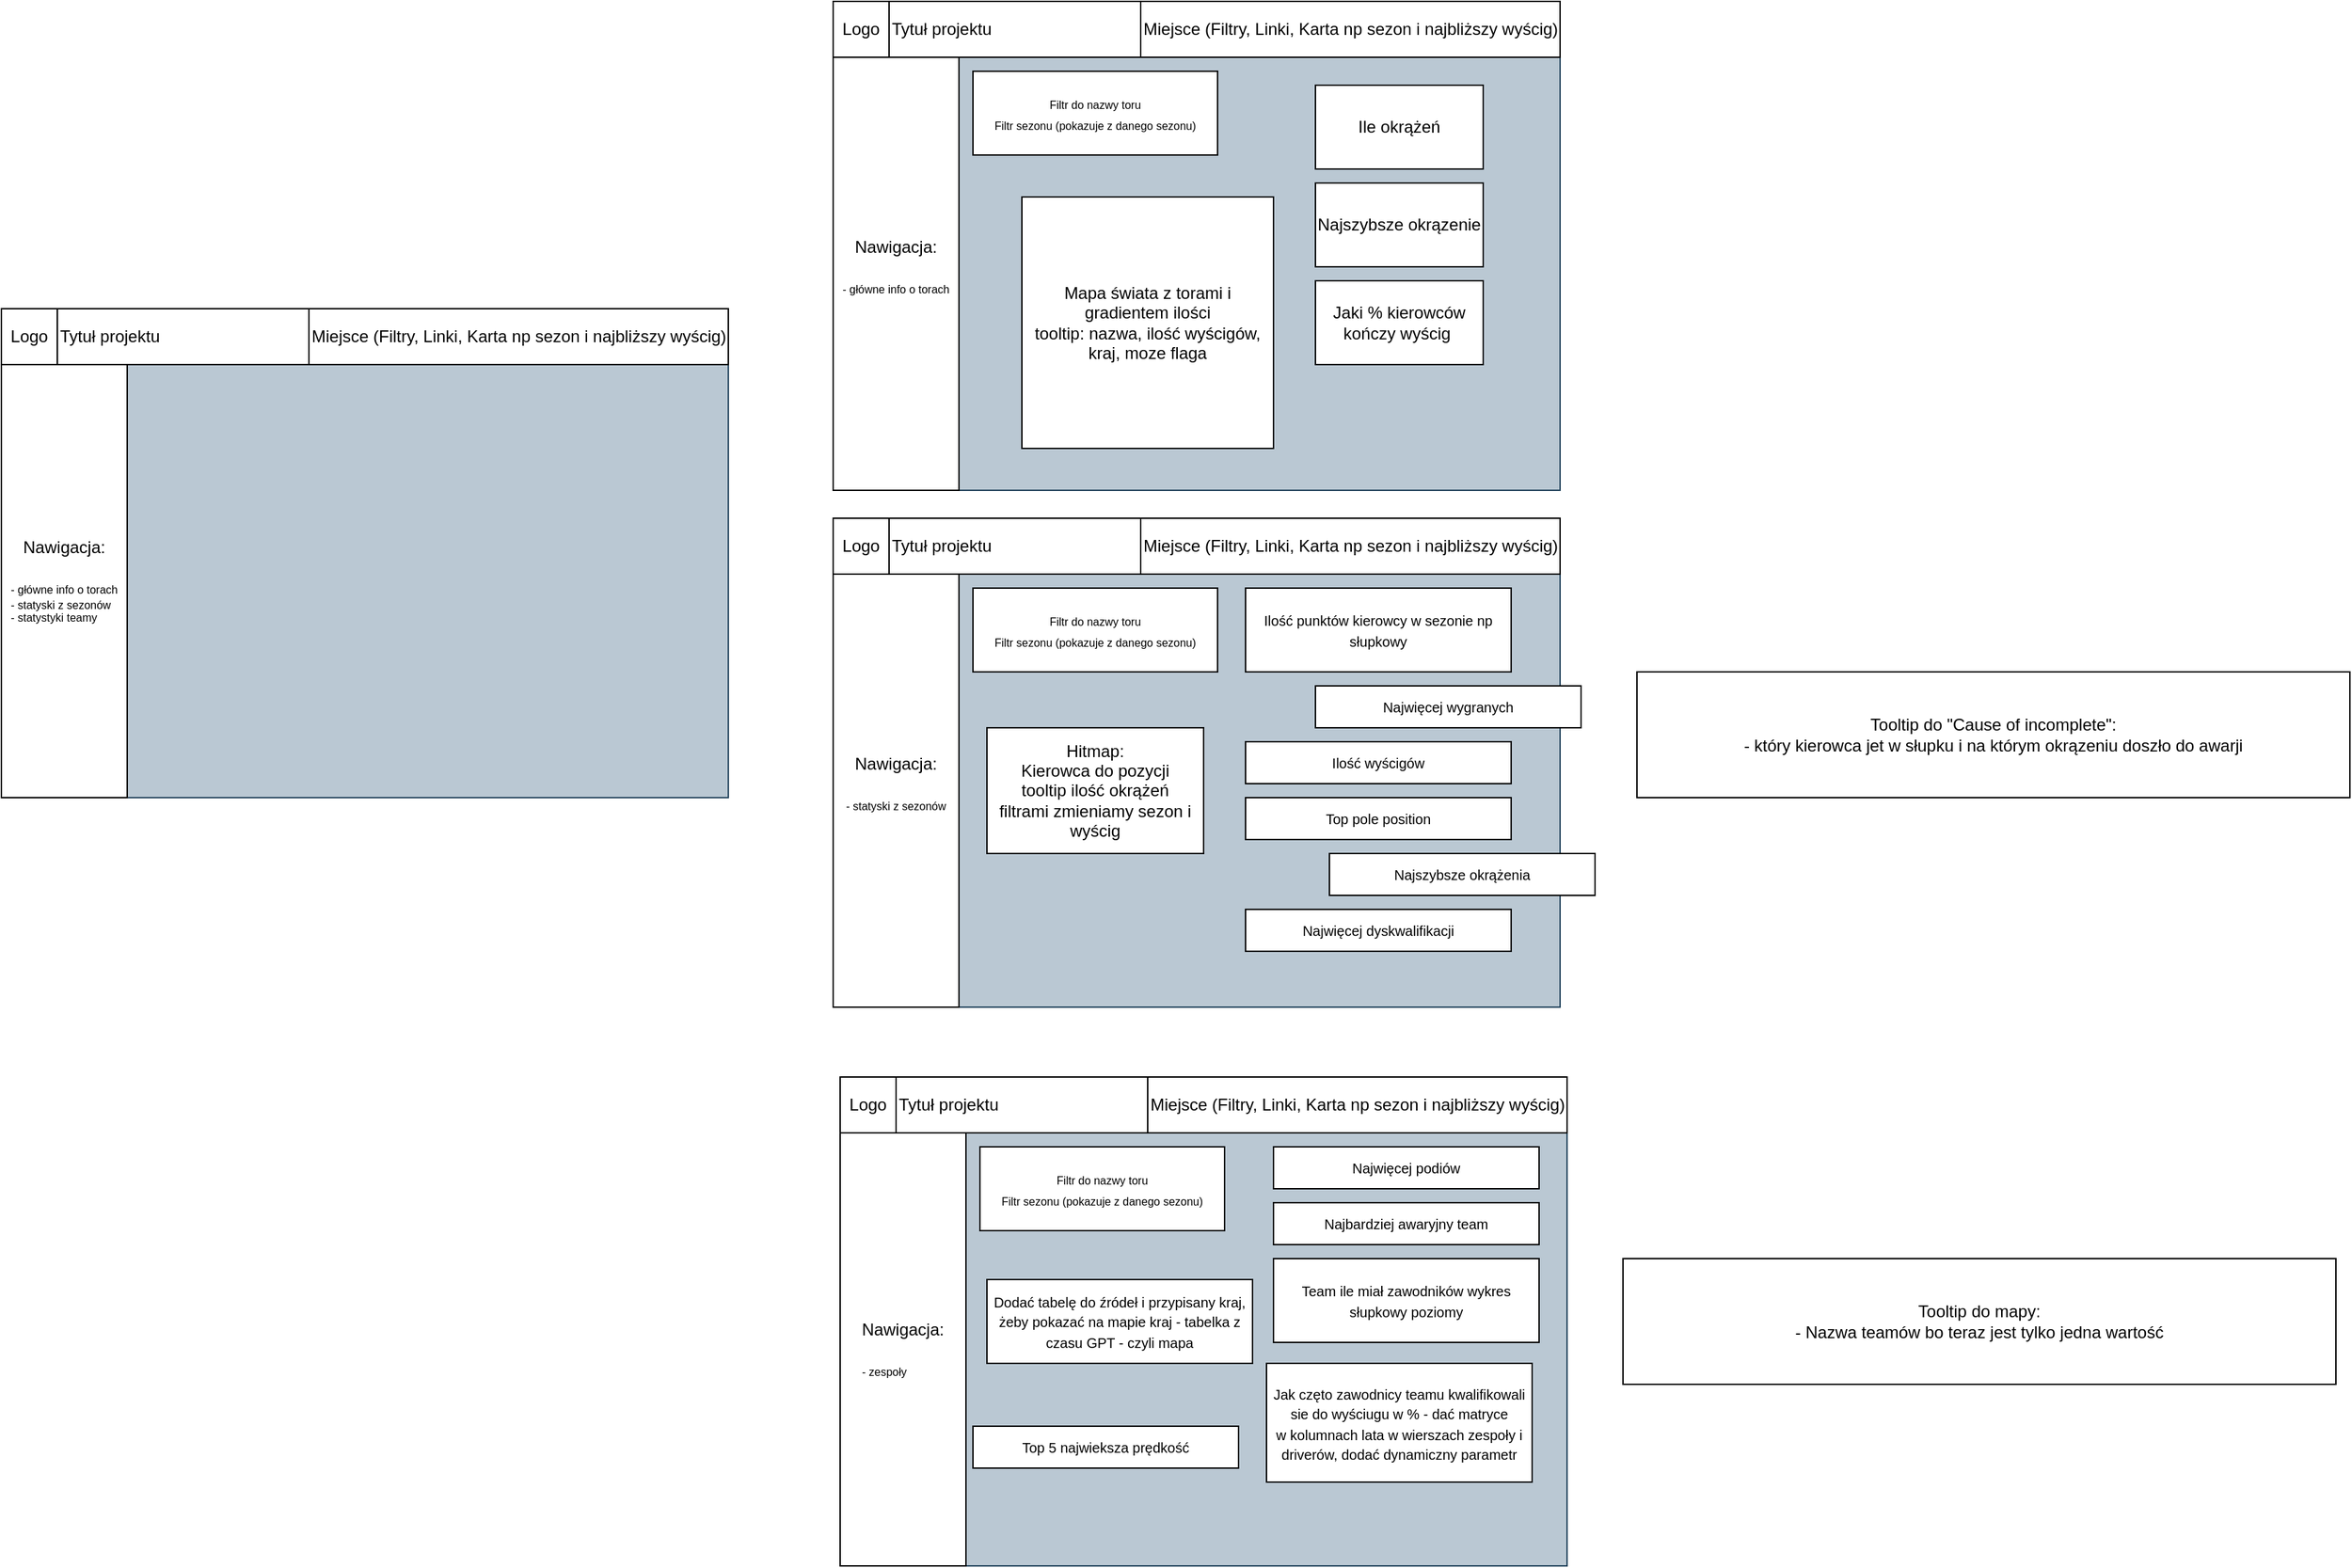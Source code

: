 <mxfile version="21.2.8" type="device">
  <diagram name="Page-1" id="Jlen2AejlkNZrziuebYp">
    <mxGraphModel dx="954" dy="1862" grid="1" gridSize="10" guides="1" tooltips="1" connect="1" arrows="1" fold="1" page="1" pageScale="1" pageWidth="850" pageHeight="1100" math="0" shadow="0">
      <root>
        <mxCell id="0" />
        <mxCell id="1" parent="0" />
        <mxCell id="a0i9qQwFWnWkkheEn6QK-2" value="" style="rounded=0;whiteSpace=wrap;html=1;fillColor=#bac8d3;strokeColor=#23445d;" parent="1" vertex="1">
          <mxGeometry x="160" y="150" width="520" height="350" as="geometry" />
        </mxCell>
        <mxCell id="a0i9qQwFWnWkkheEn6QK-3" value="Tytuł projektu" style="rounded=0;whiteSpace=wrap;html=1;align=left;" parent="1" vertex="1">
          <mxGeometry x="200" y="150" width="180" height="40" as="geometry" />
        </mxCell>
        <mxCell id="a0i9qQwFWnWkkheEn6QK-4" value="Logo" style="rounded=0;whiteSpace=wrap;html=1;" parent="1" vertex="1">
          <mxGeometry x="160" y="150" width="40" height="40" as="geometry" />
        </mxCell>
        <mxCell id="a0i9qQwFWnWkkheEn6QK-5" value="Miejsce (Filtry, Linki, Karta np sezon i najbliższy wyścig)" style="rounded=0;whiteSpace=wrap;html=1;align=left;" parent="1" vertex="1">
          <mxGeometry x="380" y="150" width="300" height="40" as="geometry" />
        </mxCell>
        <mxCell id="a0i9qQwFWnWkkheEn6QK-6" value="Nawigacja:&lt;br&gt;&lt;br&gt;&lt;div style=&quot;text-align: left;&quot;&gt;&lt;span style=&quot;font-size: 8px; background-color: initial;&quot;&gt;- główne info o torach&lt;/span&gt;&lt;/div&gt;&lt;font style=&quot;font-size: 8px;&quot;&gt;&lt;div style=&quot;text-align: left;&quot;&gt;&lt;span style=&quot;background-color: initial;&quot;&gt;- statyski z sezonów&lt;/span&gt;&lt;/div&gt;&lt;div style=&quot;text-align: left;&quot;&gt;&lt;span style=&quot;background-color: initial;&quot;&gt;- statystyki teamy&amp;nbsp;&lt;/span&gt;&lt;/div&gt;&lt;/font&gt;" style="rounded=0;whiteSpace=wrap;html=1;" parent="1" vertex="1">
          <mxGeometry x="160" y="190" width="90" height="310" as="geometry" />
        </mxCell>
        <mxCell id="a0i9qQwFWnWkkheEn6QK-7" value="" style="rounded=0;whiteSpace=wrap;html=1;fillColor=#bac8d3;strokeColor=#23445d;" parent="1" vertex="1">
          <mxGeometry x="755" y="-70" width="520" height="350" as="geometry" />
        </mxCell>
        <mxCell id="a0i9qQwFWnWkkheEn6QK-8" value="Tytuł projektu" style="rounded=0;whiteSpace=wrap;html=1;align=left;" parent="1" vertex="1">
          <mxGeometry x="795" y="-70" width="180" height="40" as="geometry" />
        </mxCell>
        <mxCell id="a0i9qQwFWnWkkheEn6QK-9" value="Logo" style="rounded=0;whiteSpace=wrap;html=1;" parent="1" vertex="1">
          <mxGeometry x="755" y="-70" width="40" height="40" as="geometry" />
        </mxCell>
        <mxCell id="a0i9qQwFWnWkkheEn6QK-10" value="Miejsce (Filtry, Linki, Karta np sezon i najbliższy wyścig)" style="rounded=0;whiteSpace=wrap;html=1;align=left;" parent="1" vertex="1">
          <mxGeometry x="975" y="-70" width="300" height="40" as="geometry" />
        </mxCell>
        <mxCell id="a0i9qQwFWnWkkheEn6QK-11" value="Nawigacja:&lt;br&gt;&lt;br&gt;&lt;div style=&quot;text-align: left;&quot;&gt;&lt;span style=&quot;font-size: 8px; background-color: initial;&quot;&gt;- główne info o torach&lt;/span&gt;&lt;/div&gt;&lt;font style=&quot;font-size: 8px;&quot;&gt;&lt;div style=&quot;text-align: left;&quot;&gt;&lt;br&gt;&lt;/div&gt;&lt;/font&gt;" style="rounded=0;whiteSpace=wrap;html=1;" parent="1" vertex="1">
          <mxGeometry x="755" y="-30" width="90" height="310" as="geometry" />
        </mxCell>
        <mxCell id="a0i9qQwFWnWkkheEn6QK-12" value="Mapa świata z torami i gradientem ilości&lt;br&gt;tooltip: nazwa, ilość wyścigów, kraj, moze flaga" style="whiteSpace=wrap;html=1;aspect=fixed;" parent="1" vertex="1">
          <mxGeometry x="890" y="70" width="180" height="180" as="geometry" />
        </mxCell>
        <mxCell id="a0i9qQwFWnWkkheEn6QK-14" value="Ile okrążeń" style="rounded=0;whiteSpace=wrap;html=1;" parent="1" vertex="1">
          <mxGeometry x="1100" y="-10" width="120" height="60" as="geometry" />
        </mxCell>
        <mxCell id="a0i9qQwFWnWkkheEn6QK-15" value="Najszybsze okrązenie" style="rounded=0;whiteSpace=wrap;html=1;" parent="1" vertex="1">
          <mxGeometry x="1100" y="60" width="120" height="60" as="geometry" />
        </mxCell>
        <mxCell id="a0i9qQwFWnWkkheEn6QK-16" value="Jaki % kierowców kończy wyścig&amp;nbsp;" style="rounded=0;whiteSpace=wrap;html=1;" parent="1" vertex="1">
          <mxGeometry x="1100" y="130" width="120" height="60" as="geometry" />
        </mxCell>
        <mxCell id="a0i9qQwFWnWkkheEn6QK-17" value="&lt;font style=&quot;font-size: 8px;&quot;&gt;Filtr do nazwy toru&lt;br&gt;Filtr sezonu (pokazuje z danego sezonu)&lt;/font&gt;" style="rounded=0;whiteSpace=wrap;html=1;" parent="1" vertex="1">
          <mxGeometry x="855" y="-20" width="175" height="60" as="geometry" />
        </mxCell>
        <mxCell id="a0i9qQwFWnWkkheEn6QK-19" value="" style="rounded=0;whiteSpace=wrap;html=1;fillColor=#bac8d3;strokeColor=#23445d;" parent="1" vertex="1">
          <mxGeometry x="755" y="300" width="520" height="350" as="geometry" />
        </mxCell>
        <mxCell id="a0i9qQwFWnWkkheEn6QK-20" value="Tytuł projektu" style="rounded=0;whiteSpace=wrap;html=1;align=left;" parent="1" vertex="1">
          <mxGeometry x="795" y="300" width="180" height="40" as="geometry" />
        </mxCell>
        <mxCell id="a0i9qQwFWnWkkheEn6QK-21" value="Logo" style="rounded=0;whiteSpace=wrap;html=1;" parent="1" vertex="1">
          <mxGeometry x="755" y="300" width="40" height="40" as="geometry" />
        </mxCell>
        <mxCell id="a0i9qQwFWnWkkheEn6QK-22" value="Miejsce (Filtry, Linki, Karta np sezon i najbliższy wyścig)" style="rounded=0;whiteSpace=wrap;html=1;align=left;" parent="1" vertex="1">
          <mxGeometry x="975" y="300" width="300" height="40" as="geometry" />
        </mxCell>
        <mxCell id="a0i9qQwFWnWkkheEn6QK-23" value="Nawigacja:&lt;br&gt;&lt;br&gt;&lt;div style=&quot;text-align: left;&quot;&gt;&lt;span style=&quot;background-color: initial; font-size: 8px;&quot;&gt;- statyski z sezonów&lt;/span&gt;&lt;br&gt;&lt;/div&gt;&lt;font style=&quot;font-size: 8px;&quot;&gt;&lt;div style=&quot;text-align: left;&quot;&gt;&lt;span style=&quot;background-color: initial;&quot;&gt;&amp;nbsp;&lt;/span&gt;&lt;/div&gt;&lt;/font&gt;" style="rounded=0;whiteSpace=wrap;html=1;" parent="1" vertex="1">
          <mxGeometry x="755" y="340" width="90" height="310" as="geometry" />
        </mxCell>
        <mxCell id="a0i9qQwFWnWkkheEn6QK-24" value="&lt;font style=&quot;font-size: 8px;&quot;&gt;Filtr do nazwy toru&lt;br&gt;Filtr sezonu (pokazuje z danego sezonu)&lt;/font&gt;" style="rounded=0;whiteSpace=wrap;html=1;" parent="1" vertex="1">
          <mxGeometry x="855" y="350" width="175" height="60" as="geometry" />
        </mxCell>
        <mxCell id="a0i9qQwFWnWkkheEn6QK-25" value="Hitmap:&lt;br&gt;Kierowca do pozycji&lt;br&gt;tooltip ilość okrążeń&lt;br&gt;filtrami zmieniamy sezon i wyścig" style="rounded=0;whiteSpace=wrap;html=1;" parent="1" vertex="1">
          <mxGeometry x="865" y="450" width="155" height="90" as="geometry" />
        </mxCell>
        <mxCell id="a0i9qQwFWnWkkheEn6QK-26" value="&lt;font style=&quot;font-size: 10px;&quot;&gt;Ilość punktów kierowcy w sezonie np słupkowy&lt;/font&gt;" style="rounded=0;whiteSpace=wrap;html=1;" parent="1" vertex="1">
          <mxGeometry x="1050" y="350" width="190" height="60" as="geometry" />
        </mxCell>
        <mxCell id="a0i9qQwFWnWkkheEn6QK-27" value="&lt;font style=&quot;font-size: 10px;&quot;&gt;Najwięcej wygranych&lt;/font&gt;" style="rounded=0;whiteSpace=wrap;html=1;" parent="1" vertex="1">
          <mxGeometry x="1100" y="420" width="190" height="30" as="geometry" />
        </mxCell>
        <mxCell id="a0i9qQwFWnWkkheEn6QK-28" value="&lt;font style=&quot;font-size: 10px;&quot;&gt;Ilość wyścigów&lt;/font&gt;" style="rounded=0;whiteSpace=wrap;html=1;" parent="1" vertex="1">
          <mxGeometry x="1050" y="460" width="190" height="30" as="geometry" />
        </mxCell>
        <mxCell id="a0i9qQwFWnWkkheEn6QK-29" value="&lt;font style=&quot;font-size: 10px;&quot;&gt;Top pole position&lt;/font&gt;" style="rounded=0;whiteSpace=wrap;html=1;" parent="1" vertex="1">
          <mxGeometry x="1050" y="500" width="190" height="30" as="geometry" />
        </mxCell>
        <mxCell id="a0i9qQwFWnWkkheEn6QK-30" value="&lt;font style=&quot;font-size: 10px;&quot;&gt;Najszybsze okrążenia&lt;/font&gt;" style="rounded=0;whiteSpace=wrap;html=1;" parent="1" vertex="1">
          <mxGeometry x="1110" y="540" width="190" height="30" as="geometry" />
        </mxCell>
        <mxCell id="a0i9qQwFWnWkkheEn6QK-31" value="&lt;font style=&quot;font-size: 10px;&quot;&gt;Najwięcej dyskwalifikacji&lt;/font&gt;" style="rounded=0;whiteSpace=wrap;html=1;" parent="1" vertex="1">
          <mxGeometry x="1050" y="580" width="190" height="30" as="geometry" />
        </mxCell>
        <mxCell id="Y90hhptUf7yANQJNC-hO-1" value="Tooltip do &quot;Cause of incomplete&quot;:&lt;br&gt;- który kierowca jet w słupku i na którym okrązeniu doszło do awarji" style="rounded=0;whiteSpace=wrap;html=1;" parent="1" vertex="1">
          <mxGeometry x="1330" y="410" width="510" height="90" as="geometry" />
        </mxCell>
        <mxCell id="Y90hhptUf7yANQJNC-hO-2" value="" style="rounded=0;whiteSpace=wrap;html=1;fillColor=#bac8d3;strokeColor=#23445d;" parent="1" vertex="1">
          <mxGeometry x="760" y="700" width="520" height="350" as="geometry" />
        </mxCell>
        <mxCell id="Y90hhptUf7yANQJNC-hO-3" value="Tytuł projektu" style="rounded=0;whiteSpace=wrap;html=1;align=left;" parent="1" vertex="1">
          <mxGeometry x="800" y="700" width="180" height="40" as="geometry" />
        </mxCell>
        <mxCell id="Y90hhptUf7yANQJNC-hO-4" value="Logo" style="rounded=0;whiteSpace=wrap;html=1;" parent="1" vertex="1">
          <mxGeometry x="760" y="700" width="40" height="40" as="geometry" />
        </mxCell>
        <mxCell id="Y90hhptUf7yANQJNC-hO-5" value="Miejsce (Filtry, Linki, Karta np sezon i najbliższy wyścig)" style="rounded=0;whiteSpace=wrap;html=1;align=left;" parent="1" vertex="1">
          <mxGeometry x="980" y="700" width="300" height="40" as="geometry" />
        </mxCell>
        <mxCell id="Y90hhptUf7yANQJNC-hO-6" value="Nawigacja:&lt;br&gt;&lt;br&gt;&lt;div style=&quot;text-align: left;&quot;&gt;&lt;span style=&quot;background-color: initial; font-size: 8px;&quot;&gt;- zespoły&amp;nbsp;&lt;/span&gt;&lt;br&gt;&lt;/div&gt;" style="rounded=0;whiteSpace=wrap;html=1;" parent="1" vertex="1">
          <mxGeometry x="760" y="740" width="90" height="310" as="geometry" />
        </mxCell>
        <mxCell id="Y90hhptUf7yANQJNC-hO-7" value="&lt;font style=&quot;font-size: 8px;&quot;&gt;Filtr do nazwy toru&lt;br&gt;Filtr sezonu (pokazuje z danego sezonu)&lt;/font&gt;" style="rounded=0;whiteSpace=wrap;html=1;" parent="1" vertex="1">
          <mxGeometry x="860" y="750" width="175" height="60" as="geometry" />
        </mxCell>
        <mxCell id="Y90hhptUf7yANQJNC-hO-9" value="&lt;span style=&quot;font-size: 10px;&quot;&gt;Dodać tabelę do źródeł i przypisany kraj, żeby pokazać na mapie kraj - tabelka z czasu GPT - czyli mapa&lt;br&gt;&lt;/span&gt;" style="rounded=0;whiteSpace=wrap;html=1;" parent="1" vertex="1">
          <mxGeometry x="865" y="845" width="190" height="60" as="geometry" />
        </mxCell>
        <mxCell id="Y90hhptUf7yANQJNC-hO-10" value="&lt;font style=&quot;font-size: 10px;&quot;&gt;Najwięcej podiów&lt;/font&gt;" style="rounded=0;whiteSpace=wrap;html=1;" parent="1" vertex="1">
          <mxGeometry x="1070" y="750" width="190" height="30" as="geometry" />
        </mxCell>
        <mxCell id="Y90hhptUf7yANQJNC-hO-11" value="&lt;font style=&quot;font-size: 10px;&quot;&gt;Najbardziej awaryjny team&lt;/font&gt;" style="rounded=0;whiteSpace=wrap;html=1;" parent="1" vertex="1">
          <mxGeometry x="1070" y="790" width="190" height="30" as="geometry" />
        </mxCell>
        <mxCell id="Y90hhptUf7yANQJNC-hO-12" value="&lt;span style=&quot;font-size: 10px;&quot;&gt;Team ile miał zawodników wykres słupkowy poziomy&lt;/span&gt;" style="rounded=0;whiteSpace=wrap;html=1;" parent="1" vertex="1">
          <mxGeometry x="1070" y="830" width="190" height="60" as="geometry" />
        </mxCell>
        <mxCell id="Y90hhptUf7yANQJNC-hO-13" value="&lt;font style=&quot;font-size: 10px;&quot;&gt;Jak częto zawodnicy teamu kwalifikowali sie do wyściugu w % - dać matryce&lt;br&gt;w kolumnach lata w wierszach zespoły i driverów, dodać dynamiczny parametr&lt;br&gt;&lt;/font&gt;" style="rounded=0;whiteSpace=wrap;html=1;" parent="1" vertex="1">
          <mxGeometry x="1065" y="905" width="190" height="85" as="geometry" />
        </mxCell>
        <mxCell id="cYdfVzzgMkq37cFZIE4k-1" value="Tooltip do mapy:&lt;br&gt;- Nazwa teamów bo teraz jest tylko jedna wartość" style="rounded=0;whiteSpace=wrap;html=1;" parent="1" vertex="1">
          <mxGeometry x="1320" y="830" width="510" height="90" as="geometry" />
        </mxCell>
        <mxCell id="uTrLdM8FvNKgxVMRkhk_-1" value="&lt;font style=&quot;font-size: 10px;&quot;&gt;Top 5 najwieksza prędkość&lt;/font&gt;" style="rounded=0;whiteSpace=wrap;html=1;" vertex="1" parent="1">
          <mxGeometry x="855" y="950" width="190" height="30" as="geometry" />
        </mxCell>
      </root>
    </mxGraphModel>
  </diagram>
</mxfile>

